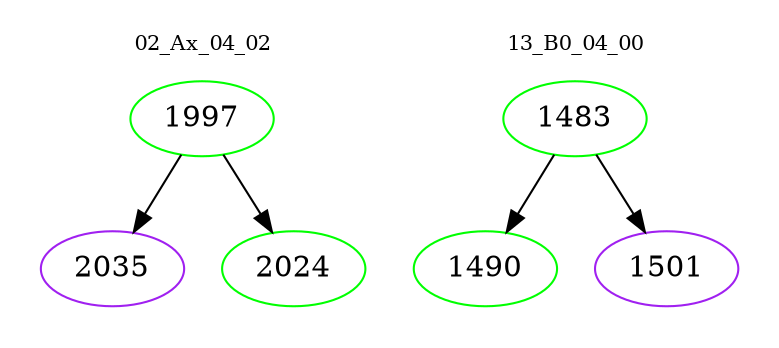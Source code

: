 digraph{
subgraph cluster_0 {
color = white
label = "02_Ax_04_02";
fontsize=10;
T0_1997 [label="1997", color="green"]
T0_1997 -> T0_2035 [color="black"]
T0_2035 [label="2035", color="purple"]
T0_1997 -> T0_2024 [color="black"]
T0_2024 [label="2024", color="green"]
}
subgraph cluster_1 {
color = white
label = "13_B0_04_00";
fontsize=10;
T1_1483 [label="1483", color="green"]
T1_1483 -> T1_1490 [color="black"]
T1_1490 [label="1490", color="green"]
T1_1483 -> T1_1501 [color="black"]
T1_1501 [label="1501", color="purple"]
}
}
